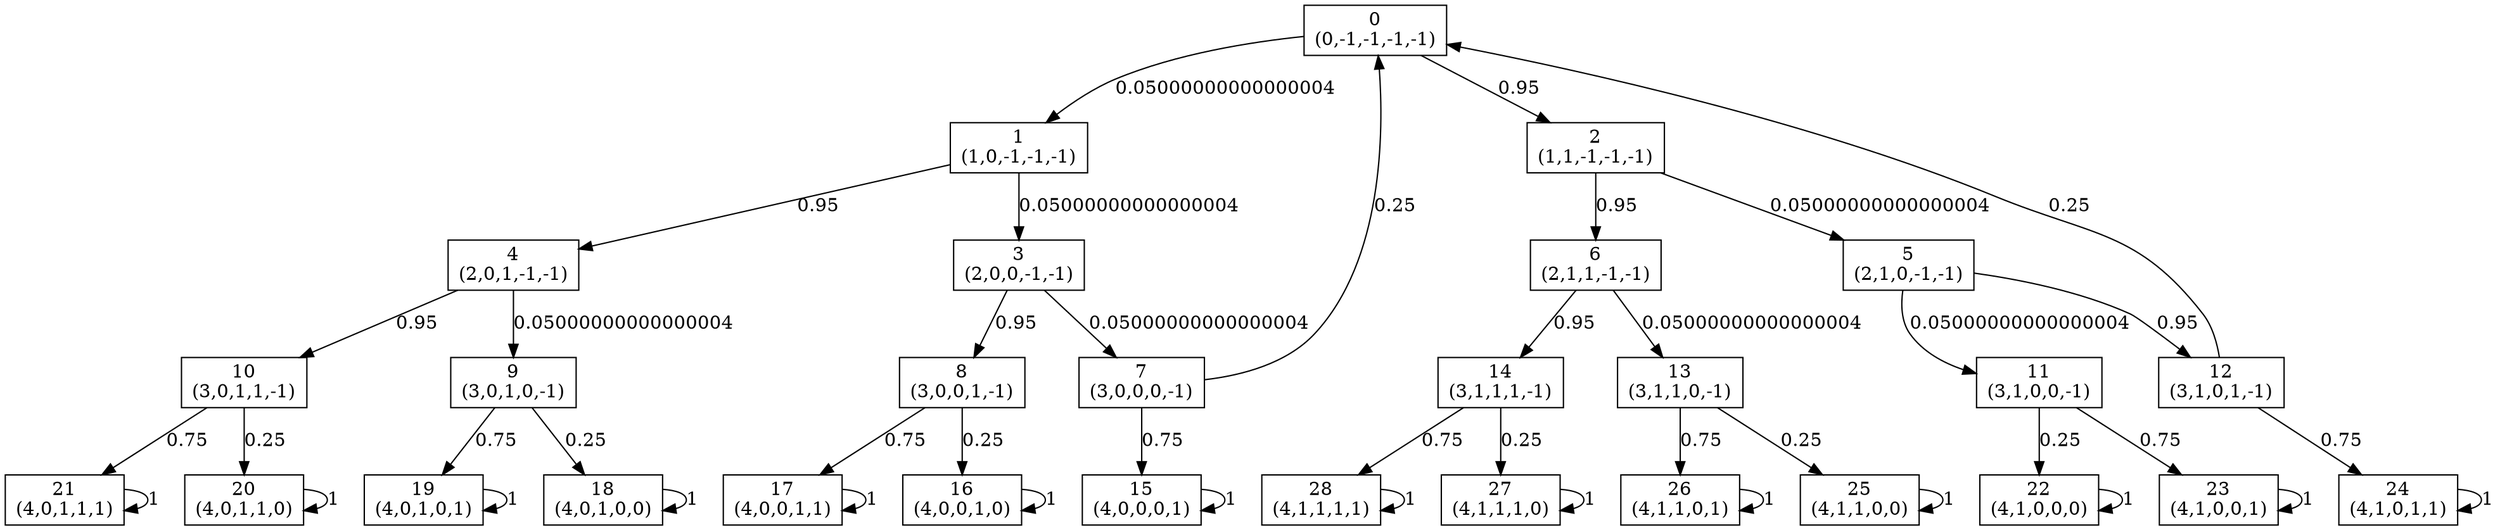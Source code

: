 digraph P {
node [shape=box];
0 -> 1 [ label="0.05000000000000004" ];
0 -> 2 [ label="0.95" ];
1 -> 3 [ label="0.05000000000000004" ];
1 -> 4 [ label="0.95" ];
2 -> 5 [ label="0.05000000000000004" ];
2 -> 6 [ label="0.95" ];
3 -> 7 [ label="0.05000000000000004" ];
3 -> 8 [ label="0.95" ];
4 -> 9 [ label="0.05000000000000004" ];
4 -> 10 [ label="0.95" ];
5 -> 11 [ label="0.05000000000000004" ];
5 -> 12 [ label="0.95" ];
6 -> 13 [ label="0.05000000000000004" ];
6 -> 14 [ label="0.95" ];
7 -> 0 [ label="0.25" ];
7 -> 15 [ label="0.75" ];
8 -> 16 [ label="0.25" ];
8 -> 17 [ label="0.75" ];
9 -> 18 [ label="0.25" ];
9 -> 19 [ label="0.75" ];
10 -> 20 [ label="0.25" ];
10 -> 21 [ label="0.75" ];
11 -> 22 [ label="0.25" ];
11 -> 23 [ label="0.75" ];
12 -> 0 [ label="0.25" ];
12 -> 24 [ label="0.75" ];
13 -> 25 [ label="0.25" ];
13 -> 26 [ label="0.75" ];
14 -> 27 [ label="0.25" ];
14 -> 28 [ label="0.75" ];
15 -> 15 [ label="1" ];
16 -> 16 [ label="1" ];
17 -> 17 [ label="1" ];
18 -> 18 [ label="1" ];
19 -> 19 [ label="1" ];
20 -> 20 [ label="1" ];
21 -> 21 [ label="1" ];
22 -> 22 [ label="1" ];
23 -> 23 [ label="1" ];
24 -> 24 [ label="1" ];
25 -> 25 [ label="1" ];
26 -> 26 [ label="1" ];
27 -> 27 [ label="1" ];
28 -> 28 [ label="1" ];
0 [label="0\n(0,-1,-1,-1,-1)"];
1 [label="1\n(1,0,-1,-1,-1)"];
2 [label="2\n(1,1,-1,-1,-1)"];
3 [label="3\n(2,0,0,-1,-1)"];
4 [label="4\n(2,0,1,-1,-1)"];
5 [label="5\n(2,1,0,-1,-1)"];
6 [label="6\n(2,1,1,-1,-1)"];
7 [label="7\n(3,0,0,0,-1)"];
8 [label="8\n(3,0,0,1,-1)"];
9 [label="9\n(3,0,1,0,-1)"];
10 [label="10\n(3,0,1,1,-1)"];
11 [label="11\n(3,1,0,0,-1)"];
12 [label="12\n(3,1,0,1,-1)"];
13 [label="13\n(3,1,1,0,-1)"];
14 [label="14\n(3,1,1,1,-1)"];
15 [label="15\n(4,0,0,0,1)"];
16 [label="16\n(4,0,0,1,0)"];
17 [label="17\n(4,0,0,1,1)"];
18 [label="18\n(4,0,1,0,0)"];
19 [label="19\n(4,0,1,0,1)"];
20 [label="20\n(4,0,1,1,0)"];
21 [label="21\n(4,0,1,1,1)"];
22 [label="22\n(4,1,0,0,0)"];
23 [label="23\n(4,1,0,0,1)"];
24 [label="24\n(4,1,0,1,1)"];
25 [label="25\n(4,1,1,0,0)"];
26 [label="26\n(4,1,1,0,1)"];
27 [label="27\n(4,1,1,1,0)"];
28 [label="28\n(4,1,1,1,1)"];
}
